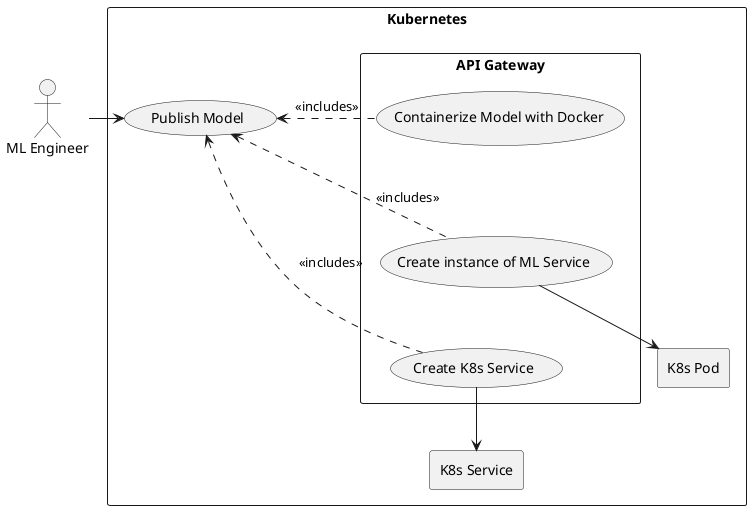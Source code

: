 @startuml

actor "ML Engineer" as mlengineer

rectangle "Kubernetes" as K8s {
  usecase "Publish Model" as uc1
  rectangle "API Gateway" as System {
    usecase "Create instance of ML Service" as uc2
    usecase "Containerize Model with Docker" as uc3
    usecase "Create K8s Service" as uc4
  }
  
  rectangle "K8s Pod" as K8Pod {
  }
  
  rectangle "K8s Service" as K8Service {
  }
}

mlengineer -R-> uc1
uc1 <.R. uc2 : <<includes>>
uc3 -[hidden]-> uc2
uc1 <.R. uc3 : <<includes>>
uc1 <.R. uc4 : <<includes>>
uc4 -[hidden]U-> uc2
uc2 --> K8Pod
K8Service <-U- uc4

@enduml
